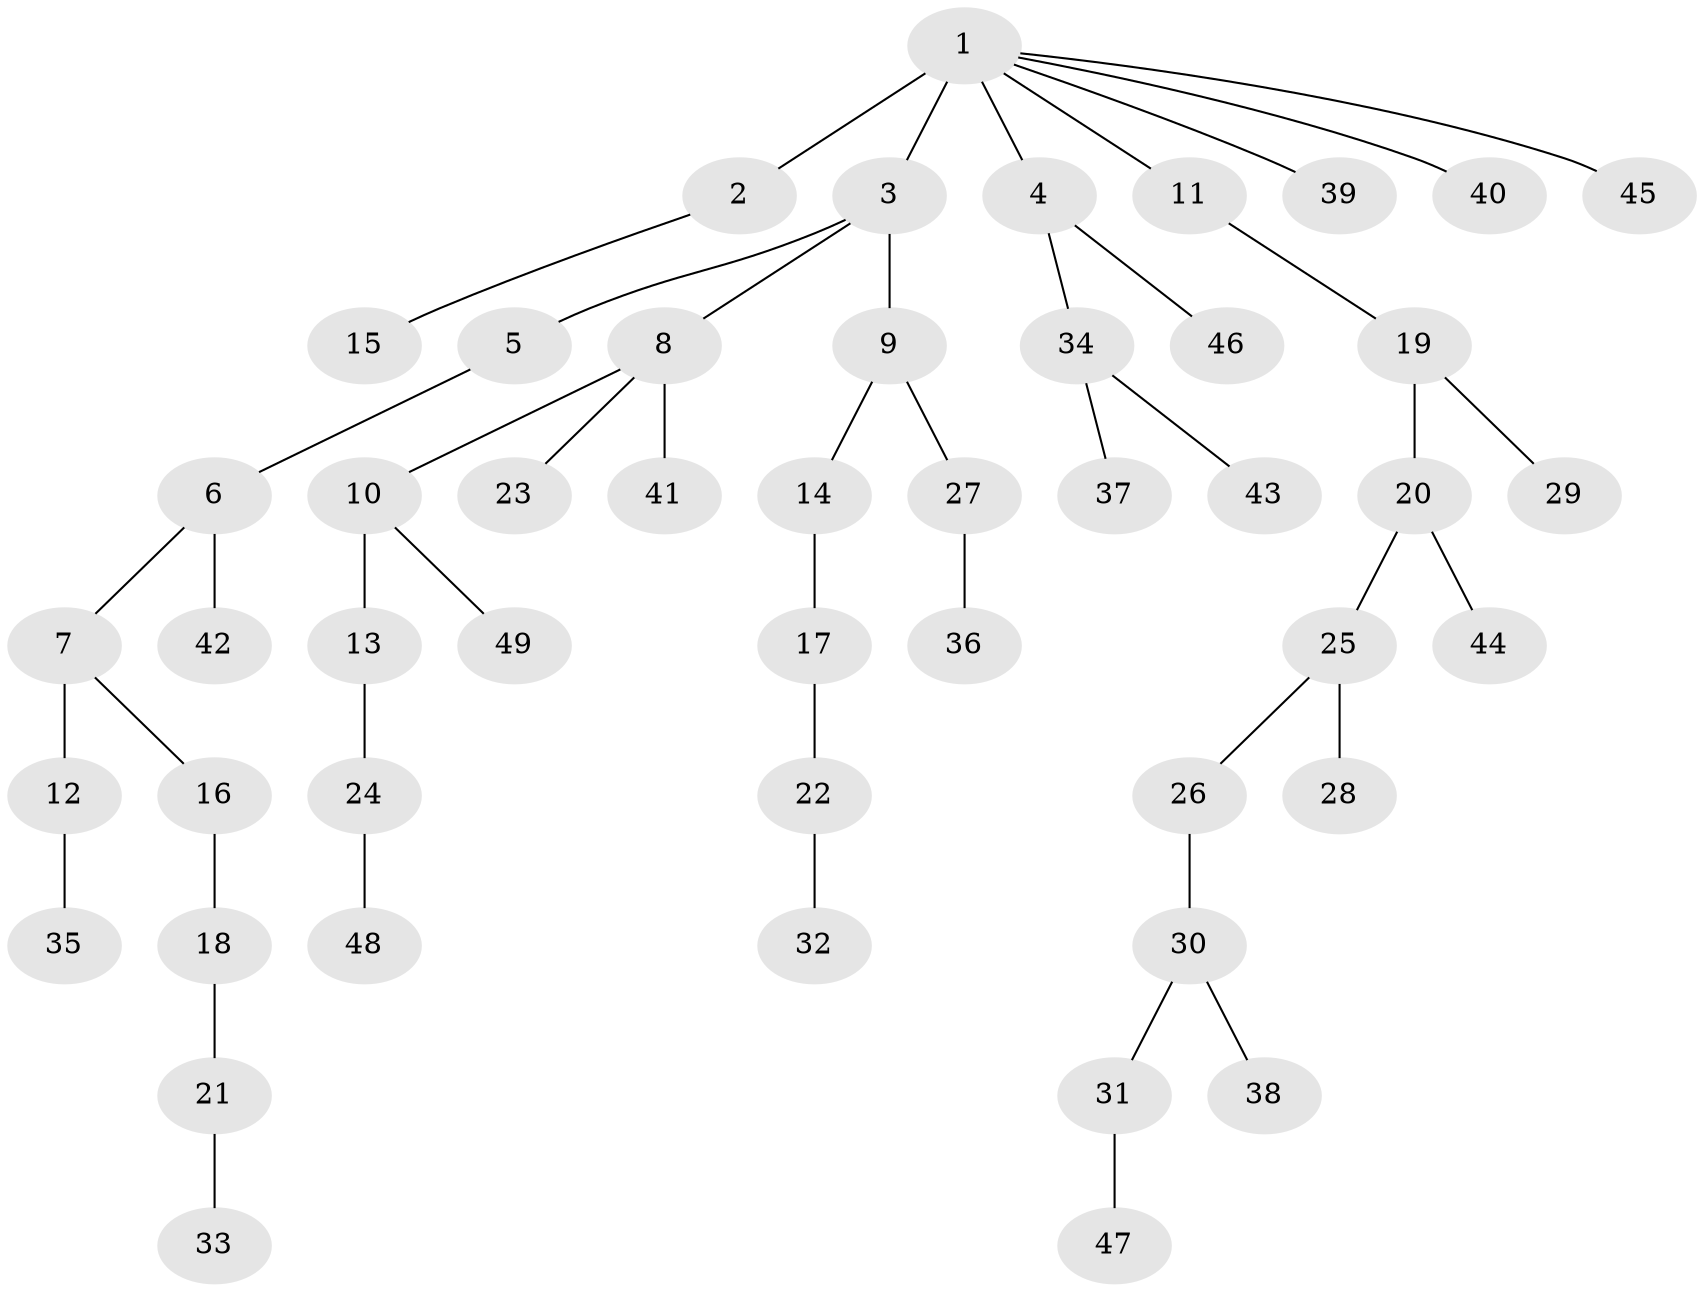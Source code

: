// original degree distribution, {4: 0.05785123966942149, 7: 0.008264462809917356, 6: 0.024793388429752067, 3: 0.1322314049586777, 5: 0.01652892561983471, 2: 0.30578512396694213, 1: 0.45454545454545453}
// Generated by graph-tools (version 1.1) at 2025/51/03/04/25 22:51:33]
// undirected, 49 vertices, 48 edges
graph export_dot {
  node [color=gray90,style=filled];
  1;
  2;
  3;
  4;
  5;
  6;
  7;
  8;
  9;
  10;
  11;
  12;
  13;
  14;
  15;
  16;
  17;
  18;
  19;
  20;
  21;
  22;
  23;
  24;
  25;
  26;
  27;
  28;
  29;
  30;
  31;
  32;
  33;
  34;
  35;
  36;
  37;
  38;
  39;
  40;
  41;
  42;
  43;
  44;
  45;
  46;
  47;
  48;
  49;
  1 -- 2 [weight=4.0];
  1 -- 3 [weight=1.0];
  1 -- 4 [weight=1.0];
  1 -- 11 [weight=1.0];
  1 -- 39 [weight=1.0];
  1 -- 40 [weight=1.0];
  1 -- 45 [weight=1.0];
  2 -- 15 [weight=1.0];
  3 -- 5 [weight=1.0];
  3 -- 8 [weight=1.0];
  3 -- 9 [weight=1.0];
  4 -- 34 [weight=1.0];
  4 -- 46 [weight=1.0];
  5 -- 6 [weight=1.0];
  6 -- 7 [weight=1.0];
  6 -- 42 [weight=1.0];
  7 -- 12 [weight=2.0];
  7 -- 16 [weight=1.0];
  8 -- 10 [weight=1.0];
  8 -- 23 [weight=1.0];
  8 -- 41 [weight=1.0];
  9 -- 14 [weight=1.0];
  9 -- 27 [weight=1.0];
  10 -- 13 [weight=1.0];
  10 -- 49 [weight=1.0];
  11 -- 19 [weight=1.0];
  12 -- 35 [weight=1.0];
  13 -- 24 [weight=1.0];
  14 -- 17 [weight=1.0];
  16 -- 18 [weight=1.0];
  17 -- 22 [weight=2.0];
  18 -- 21 [weight=1.0];
  19 -- 20 [weight=1.0];
  19 -- 29 [weight=1.0];
  20 -- 25 [weight=1.0];
  20 -- 44 [weight=1.0];
  21 -- 33 [weight=1.0];
  22 -- 32 [weight=1.0];
  24 -- 48 [weight=1.0];
  25 -- 26 [weight=1.0];
  25 -- 28 [weight=2.0];
  26 -- 30 [weight=1.0];
  27 -- 36 [weight=1.0];
  30 -- 31 [weight=1.0];
  30 -- 38 [weight=1.0];
  31 -- 47 [weight=1.0];
  34 -- 37 [weight=1.0];
  34 -- 43 [weight=1.0];
}
